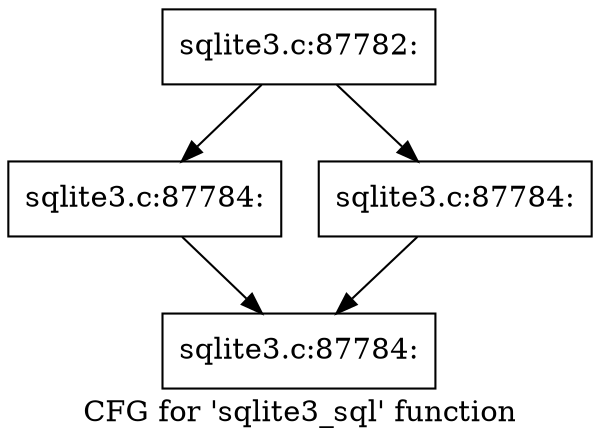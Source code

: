 digraph "CFG for 'sqlite3_sql' function" {
	label="CFG for 'sqlite3_sql' function";

	Node0x55c0f5d179e0 [shape=record,label="{sqlite3.c:87782:}"];
	Node0x55c0f5d179e0 -> Node0x55c0f5d2c120;
	Node0x55c0f5d179e0 -> Node0x55c0f5d2c170;
	Node0x55c0f5d2c120 [shape=record,label="{sqlite3.c:87784:}"];
	Node0x55c0f5d2c120 -> Node0x55c0f5d2c1c0;
	Node0x55c0f5d2c170 [shape=record,label="{sqlite3.c:87784:}"];
	Node0x55c0f5d2c170 -> Node0x55c0f5d2c1c0;
	Node0x55c0f5d2c1c0 [shape=record,label="{sqlite3.c:87784:}"];
}
